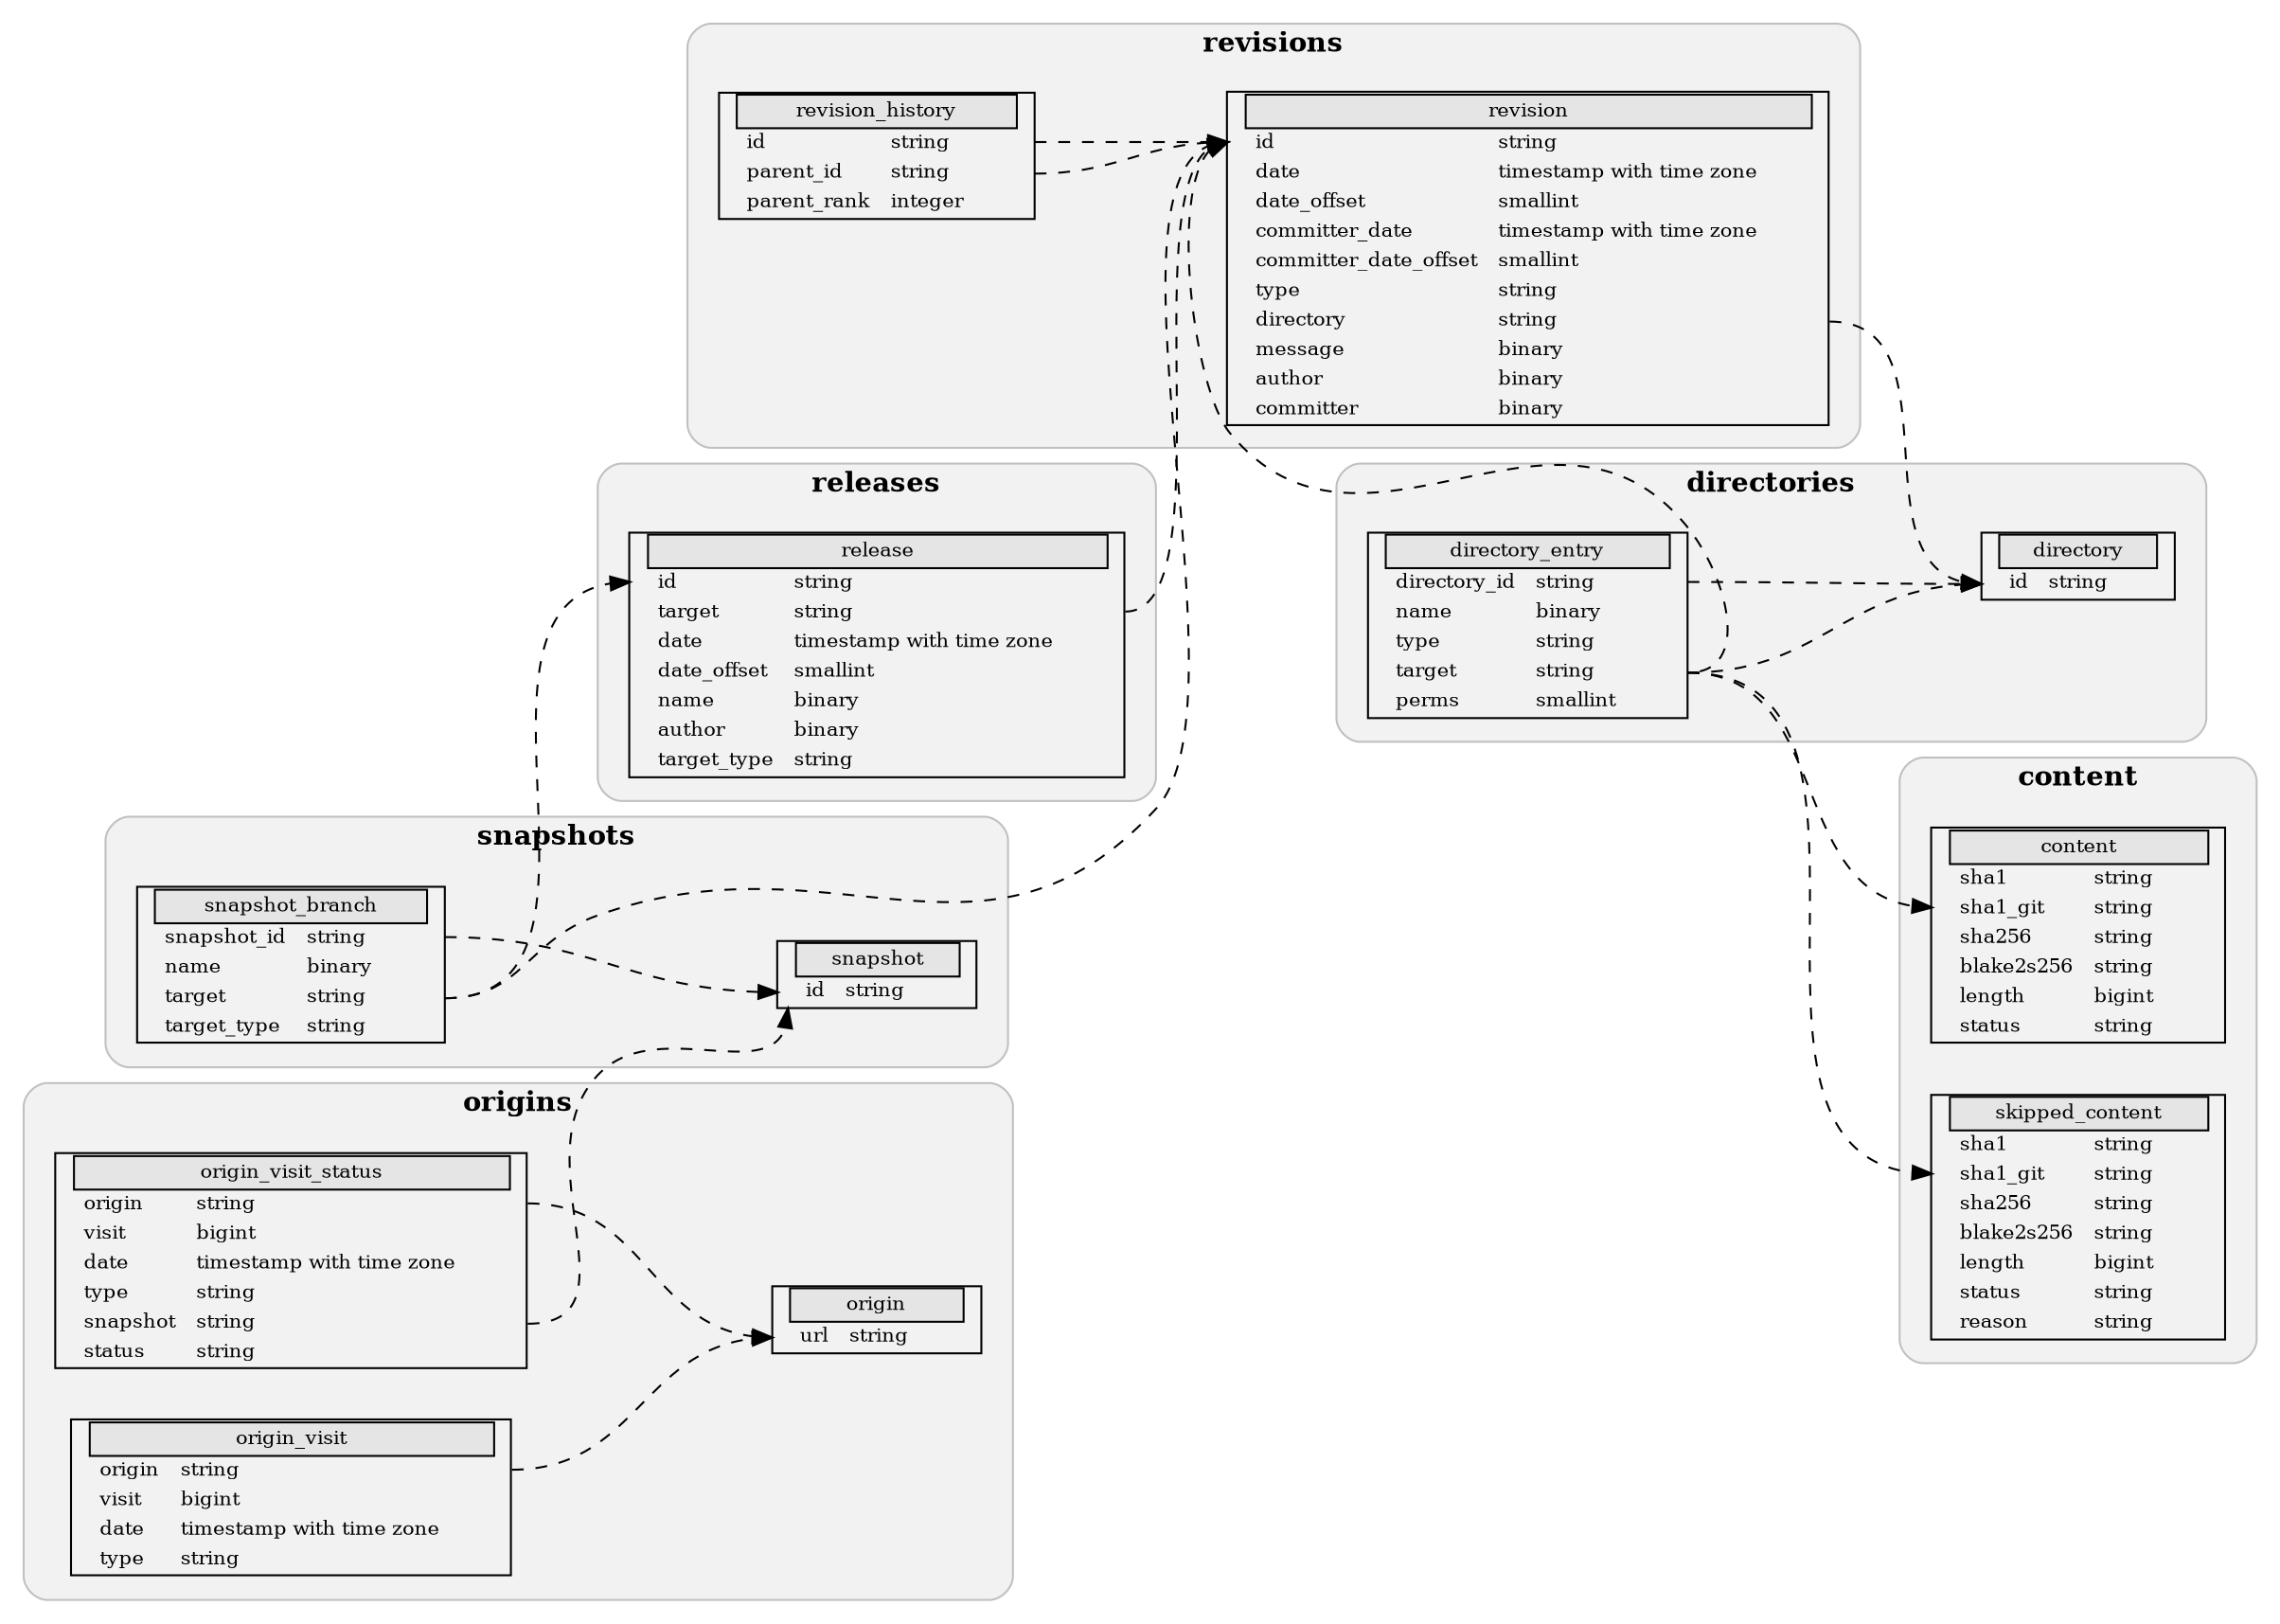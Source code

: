digraph g {
graph [
rankdir = "LR",
concentrate = true,
ratio = auto
];
node [
fontsize = "10",
shape = record
];
edge [
];

"content" [shape = plaintext, label = < <TABLE BORDER="1" CELLBORDER="0" CELLSPACING="0"> <TR ><TD PORT="ltcol0"> </TD> <TD bgcolor="grey90" border="1" COLSPAN="4"> \N </TD> <TD PORT="rtcol0"></TD></TR>  <TR><TD PORT="ltcol1" ></TD><TD align="left" > sha1 </TD><TD align="left" > string </TD><TD align="left" > </TD><TD align="left" >  </TD><TD align="left" PORT="rtcol1"> </TD></TR> <TR><TD PORT="ltcol2" ></TD><TD align="left" > sha1_git </TD><TD align="left" > string </TD><TD align="left" >  </TD><TD align="left" >  </TD><TD align="left" PORT="rtcol2"> </TD></TR> <TR><TD PORT="ltcol3" ></TD><TD align="left" > sha256 </TD><TD align="left" > string </TD><TD align="left" >  </TD><TD align="left" >  </TD><TD align="left" PORT="rtcol3"> </TD></TR> <TR><TD PORT="ltcol4" ></TD><TD align="left" > blake2s256 </TD><TD align="left" > string </TD><TD align="left" >  </TD><TD align="left" >  </TD><TD align="left" PORT="rtcol4"> </TD></TR> <TR><TD PORT="ltcol5" ></TD><TD align="left" > length </TD><TD align="left" > bigint </TD><TD align="left" >  </TD><TD align="left" >  </TD><TD align="left" PORT="rtcol5"> </TD></TR>  <TR><TD PORT="ltcol7" ></TD><TD align="left" > status </TD><TD align="left" > string </TD><TD align="left" >  </TD><TD align="left" >  </TD><TD align="left" PORT="rtcol7"> </TD></TR>  </TABLE>> ];

"skipped_content" [shape = plaintext, label = < <TABLE BORDER="1" CELLBORDER="0" CELLSPACING="0"> <TR ><TD PORT="ltcol0"> </TD> <TD bgcolor="grey90" border="1" COLSPAN="4"> \N </TD> <TD PORT="rtcol0"></TD></TR>  <TR><TD PORT="ltcol1" ></TD><TD align="left" > sha1 </TD><TD align="left" > string </TD><TD align="left" >  </TD><TD align="left" >  </TD><TD align="left" PORT="rtcol1"> </TD></TR> <TR><TD PORT="ltcol2" ></TD><TD align="left" > sha1_git </TD><TD align="left" > string </TD><TD align="left" >  </TD><TD align="left" >  </TD><TD align="left" PORT="rtcol2"> </TD></TR> <TR><TD PORT="ltcol3" ></TD><TD align="left" > sha256 </TD><TD align="left" > string </TD><TD align="left" >  </TD><TD align="left" >  </TD><TD align="left" PORT="rtcol3"> </TD></TR> <TR><TD PORT="ltcol4" ></TD><TD align="left" > blake2s256 </TD><TD align="left" > string </TD><TD align="left" >  </TD><TD align="left" >  </TD><TD align="left" PORT="rtcol4"> </TD></TR> <TR><TD PORT="ltcol5" ></TD><TD align="left" > length </TD><TD align="left" > bigint </TD><TD align="left" >  </TD><TD align="left" >  </TD><TD align="left" PORT="rtcol5"> </TD></TR>  <TR><TD PORT="ltcol7" ></TD><TD align="left" > status </TD><TD align="left" > string </TD><TD align="left" >  </TD><TD align="left" >  </TD><TD align="left" PORT="rtcol7"> </TD></TR> <TR><TD PORT="ltcol8" ></TD><TD align="left" > reason </TD><TD align="left" > string </TD><TD align="left" >  </TD><TD align="left" >  </TD><TD align="left" PORT="rtcol8"> </TD></TR>  </TABLE>> ];

"directory" [shape = plaintext, label = < <TABLE BORDER="1" CELLBORDER="0" CELLSPACING="0"> <TR ><TD PORT="ltcol0"> </TD> <TD bgcolor="grey90" border="1" COLSPAN="4"> \N </TD> <TD PORT="rtcol0"></TD></TR>  <TR><TD PORT="ltcol1" ></TD><TD align="left" > id </TD><TD align="left" > string </TD><TD align="left" > </TD><TD align="left" >  </TD><TD align="left" PORT="rtcol1"> </TD></TR> </TABLE>> ];

"directory_entry" [shape = plaintext, label = < <TABLE BORDER="1" CELLBORDER="0" CELLSPACING="0"> <TR ><TD PORT="ltcol0"> </TD> <TD bgcolor="grey90" border="1" COLSPAN="4"> \N </TD> <TD PORT="rtcol0"></TD></TR>  <TR><TD PORT="ltcol1" ></TD><TD align="left" > directory_id </TD><TD align="left" > string </TD><TD align="left" > </TD><TD align="left" >  </TD><TD align="left" PORT="rtcol1"> </TD></TR><TR><TD PORT="ltcol2" ></TD><TD align="left" > name </TD><TD align="left" > binary </TD><TD align="left" >  </TD><TD align="left" >  </TD><TD align="left" PORT="rtcol2"> </TD></TR><TR><TD PORT="ltcol3" ></TD><TD align="left" > type </TD><TD align="left" > string </TD><TD align="left" >  </TD><TD align="left" >  </TD><TD align="left" PORT="rtcol3"> </TD></TR> <TR><TD PORT="ltcol4" ></TD><TD align="left" > target </TD><TD align="left" > string </TD><TD align="left" >  </TD><TD align="left" >  </TD><TD align="left" PORT="rtcol4"> </TD></TR>  <TR><TD PORT="ltcol5" ></TD><TD align="left" > perms </TD><TD align="left" > smallint </TD><TD align="left" >  </TD><TD align="left" >  </TD><TD align="left" PORT="rtcol5"> </TD></TR> </TABLE>> ];

"origin" [shape = plaintext, label = < <TABLE BORDER="1" CELLBORDER="0" CELLSPACING="0"> <TR ><TD PORT="ltcol0"> </TD> <TD bgcolor="grey90" border="1" COLSPAN="4"> \N </TD> <TD PORT="rtcol0"></TD></TR>    <TR><TD PORT="ltcol1" ></TD><TD align="left" > url </TD><TD align="left" > string </TD><TD align="left" >  </TD><TD align="left" >  </TD><TD align="left" PORT="rtcol1"> </TD></TR> </TABLE>> ];

"origin_visit" [shape = plaintext, label = < <TABLE BORDER="1" CELLBORDER="0" CELLSPACING="0"> <TR ><TD PORT="ltcol0"> </TD> <TD bgcolor="grey90" border="1" COLSPAN="4"> \N </TD> <TD PORT="rtcol0"></TD></TR>  <TR><TD PORT="ltcol1" ></TD><TD align="left" > origin </TD><TD align="left" > string </TD><TD align="left" > </TD><TD align="left" > </TD><TD align="left" PORT="rtcol1"> </TD></TR> <TR><TD PORT="ltcol2" ></TD><TD align="left" > visit </TD><TD align="left" > bigint </TD><TD align="left" > </TD><TD align="left" >  </TD><TD align="left" PORT="rtcol2"> </TD></TR> <TR><TD PORT="ltcol3" ></TD><TD align="left" > date </TD><TD align="left" > timestamp with time zone </TD><TD align="left" >  </TD><TD align="left" >  </TD><TD align="left" PORT="rtcol3"> </TD></TR> <TR><TD PORT="ltcol4" ></TD><TD align="left" > type </TD><TD align="left" > string </TD><TD align="left" >  </TD><TD align="left" >  </TD><TD align="left" PORT="rtcol4"> </TD></TR>    </TABLE>> ];

"origin_visit_status" [shape = plaintext, label = < <TABLE BORDER="1" CELLBORDER="0" CELLSPACING="0"> <TR ><TD PORT="ltcol0"> </TD> <TD bgcolor="grey90" border="1" COLSPAN="4"> \N </TD> <TD PORT="rtcol0"></TD></TR>  <TR><TD PORT="ltcol1" ></TD><TD align="left" > origin </TD><TD align="left" > string </TD><TD align="left" > </TD><TD align="left" > </TD><TD align="left" PORT="rtcol1"> </TD></TR> <TR><TD PORT="ltcol2" ></TD><TD align="left" > visit </TD><TD align="left" > bigint </TD><TD align="left" > </TD><TD align="left" >  </TD><TD align="left" PORT="rtcol2"> </TD></TR> <TR><TD PORT="ltcol3" ></TD><TD align="left" > date </TD><TD align="left" > timestamp with time zone </TD><TD align="left" >  </TD><TD align="left" >  </TD><TD align="left" PORT="rtcol3"> </TD></TR> <TR><TD PORT="ltcol4" ></TD><TD align="left" > type </TD><TD align="left" > string </TD><TD align="left" >  </TD><TD align="left" >  </TD><TD align="left" PORT="rtcol4"> </TD></TR><TR><TD PORT="ltcol5" ></TD><TD align="left" > snapshot </TD><TD align="left" > string </TD><TD align="left" >  </TD><TD align="left" >  </TD><TD align="left" PORT="rtcol5"> </TD></TR> <TR><TD PORT="ltcol6" ></TD><TD align="left" > status </TD><TD align="left" > string </TD><TD align="left" >  </TD><TD align="left" >  </TD><TD align="left" PORT="rtcol6"> </TD></TR>   </TABLE>> ];

"release" [shape = plaintext, label = < <TABLE BORDER="1" CELLBORDER="0" CELLSPACING="0"> <TR ><TD PORT="ltcol0"> </TD> <TD bgcolor="grey90" border="1" COLSPAN="4"> \N </TD> <TD PORT="rtcol0"></TD></TR>  <TR><TD PORT="ltcol1" ></TD><TD align="left" > id </TD><TD align="left" > string </TD><TD align="left" > </TD><TD align="left" >  </TD><TD align="left" PORT="rtcol1"> </TD></TR> <TR><TD PORT="ltcol2" ></TD><TD align="left" > target </TD><TD align="left" > string </TD><TD align="left" >  </TD><TD align="left" >  </TD><TD align="left" PORT="rtcol2"> </TD></TR> <TR><TD PORT="ltcol3" ></TD><TD align="left" > date </TD><TD align="left" > timestamp with time zone </TD><TD align="left" >  </TD><TD align="left" >  </TD><TD align="left" PORT="rtcol3"> </TD></TR> <TR><TD PORT="ltcol4" ></TD><TD align="left" > date_offset </TD><TD align="left" > smallint </TD><TD align="left" >  </TD><TD align="left" >  </TD><TD align="left" PORT="rtcol4"> </TD></TR> <TR><TD PORT="ltcol5" ></TD><TD align="left" > name </TD><TD align="left" > binary </TD><TD align="left" >  </TD><TD align="left" >  </TD><TD align="left" PORT="rtcol5"> </TD></TR>  <TR><TD PORT="ltcol7" ></TD><TD align="left" > author </TD><TD align="left" > binary </TD><TD align="left" >  </TD><TD align="left" > </TD><TD align="left" PORT="rtcol7"> </TD></TR>   <TR><TD PORT="ltcol10" ></TD><TD align="left" > target_type </TD><TD align="left" > string </TD><TD align="left" >  </TD><TD align="left" >  </TD><TD align="left" PORT="rtcol10"> </TD></TR>  </TABLE>> ];

"revision" [shape = plaintext, label = < <TABLE BORDER="1" CELLBORDER="0" CELLSPACING="0"> <TR ><TD PORT="ltcol0"> </TD> <TD bgcolor="grey90" border="1" COLSPAN="4"> \N </TD> <TD PORT="rtcol0"></TD></TR>  <TR><TD PORT="ltcol1" ></TD><TD align="left" > id </TD><TD align="left" > string </TD><TD align="left" > </TD><TD align="left" >  </TD><TD align="left" PORT="rtcol1"> </TD></TR> <TR><TD PORT="ltcol2" ></TD><TD align="left" > date </TD><TD align="left" > timestamp with time zone </TD><TD align="left" >  </TD><TD align="left" >  </TD><TD align="left" PORT="rtcol2"> </TD></TR> <TR><TD PORT="ltcol3" ></TD><TD align="left" > date_offset </TD><TD align="left" > smallint </TD><TD align="left" >  </TD><TD align="left" >  </TD><TD align="left" PORT="rtcol3"> </TD></TR> <TR><TD PORT="ltcol4" ></TD><TD align="left" > committer_date </TD><TD align="left" > timestamp with time zone </TD><TD align="left" >  </TD><TD align="left" >  </TD><TD align="left" PORT="rtcol4"> </TD></TR> <TR><TD PORT="ltcol5" ></TD><TD align="left" > committer_date_offset </TD><TD align="left" > smallint </TD><TD align="left" >  </TD><TD align="left" >  </TD><TD align="left" PORT="rtcol5"> </TD></TR> <TR><TD PORT="ltcol6" ></TD><TD align="left" > type </TD><TD align="left" > string </TD><TD align="left" >  </TD><TD align="left" >  </TD><TD align="left" PORT="rtcol6"> </TD></TR> <TR><TD PORT="ltcol7" ></TD><TD align="left" > directory </TD><TD align="left" > string </TD><TD align="left" >  </TD><TD align="left" >  </TD><TD align="left" PORT="rtcol7"> </TD></TR> <TR><TD PORT="ltcol8" ></TD><TD align="left" > message </TD><TD align="left" > binary </TD><TD align="left" >  </TD><TD align="left" >  </TD><TD align="left" PORT="rtcol8"> </TD></TR> <TR><TD PORT="ltcol9" ></TD><TD align="left" > author </TD><TD align="left" > binary </TD><TD align="left" >  </TD><TD align="left" > </TD><TD align="left" PORT="rtcol9"> </TD></TR> <TR><TD PORT="ltcol10" ></TD><TD align="left" > committer </TD><TD align="left" > binary </TD><TD align="left" >  </TD><TD align="left" > </TD><TD align="left" PORT="rtcol10"> </TD></TR> </TABLE>> ];

"revision_history" [shape = plaintext, label = < <TABLE BORDER="1" CELLBORDER="0" CELLSPACING="0"> <TR ><TD PORT="ltcol0"> </TD> <TD bgcolor="grey90" border="1" COLSPAN="4"> \N </TD> <TD PORT="rtcol0"></TD></TR>  <TR><TD PORT="ltcol1" ></TD><TD align="left" > id </TD><TD align="left" > string </TD><TD align="left" > </TD><TD align="left" > </TD><TD align="left" PORT="rtcol1"> </TD></TR> <TR><TD PORT="ltcol2" ></TD><TD align="left" > parent_id </TD><TD align="left" > string </TD><TD align="left" >  </TD><TD align="left" >  </TD><TD align="left" PORT="rtcol2"> </TD></TR> <TR><TD PORT="ltcol3" ></TD><TD align="left" > parent_rank </TD><TD align="left" > integer </TD><TD align="left" > </TD><TD align="left" >  </TD><TD align="left" PORT="rtcol3"> </TD></TR> </TABLE>> ];


"snapshot" [shape = plaintext, label = < <TABLE BORDER="1" CELLBORDER="0" CELLSPACING="0"> <TR ><TD PORT="ltcol0"> </TD> <TD bgcolor="grey90" border="1" COLSPAN="4"> \N </TD> <TD PORT="rtcol0"></TD></TR>   <TR><TD PORT="ltcol1" ></TD><TD align="left" > id </TD><TD align="left" > string </TD><TD align="left" >  </TD><TD align="left" >  </TD><TD align="left" PORT="rtcol1"> </TD></TR> </TABLE>> ];

"snapshot_branch" [shape = plaintext, label = < <TABLE BORDER="1" CELLBORDER="0" CELLSPACING="0"> <TR ><TD PORT="ltcol0"> </TD> <TD bgcolor="grey90" border="1" COLSPAN="4"> \N </TD> <TD PORT="rtcol0"></TD></TR>  <TR><TD PORT="ltcol1" ></TD><TD align="left" > snapshot_id </TD><TD align="left" > string </TD><TD align="left" > </TD><TD align="left" >  </TD><TD align="left" PORT="rtcol1"> </TD></TR> <TR><TD PORT="ltcol2" ></TD><TD align="left" > name </TD><TD align="left" > binary </TD><TD align="left" >  </TD><TD align="left" >  </TD><TD align="left" PORT="rtcol2"> </TD></TR> <TR><TD PORT="ltcol3" ></TD><TD align="left" > target </TD><TD align="left" > string </TD><TD align="left" >  </TD><TD align="left" >  </TD><TD align="left" PORT="rtcol3"> </TD></TR> <TR><TD PORT="ltcol4" ></TD><TD align="left" > target_type </TD><TD align="left" > string </TD><TD align="left" >  </TD><TD align="left" >  </TD><TD align="left" PORT="rtcol4"> </TD></TR> </TABLE>> ];

subgraph "logical_grouping" {
	style = rounded;
	bgcolor = gray95;
	color = gray;

	subgraph cluster_content {
		label = <<b>content</b>>;
		content;
		skipped_content;
	}

	subgraph cluster_directory {
		label = <<b>directories</b>>;
		directory;
		directory_entry;
	}

	subgraph cluster_revision {
		label = <<b>revisions</b>>;
		revision;
		revision_history;
	}

	subgraph cluster_release {
		label = <<b>releases</b>>;
		release;
	}

	subgraph cluster_snapshots {
		label = <<b>snapshots</b>>;
		snapshot;
		snapshot_branch;
	}

	subgraph cluster_origins {
		label = <<b>origins</b>>;
		origin;
		origin_visit;
		origin_visit_status;
	}

	{
		edge [style = dashed];

		# "rtcolN" identifies the N-th row (1-based) in a table, as a source
		# "ltcolN" identifies the N-th row (1-based) in a table, as a destination
		"snapshot_branch":rtcol3 -> "release":ltcol1;
		"snapshot_branch":rtcol3 -> "revision":ltcol1;
		# "snapshot_branch":rtcol3 -> "directory":ltcol1;
		# "snapshot_branch":rtcol3 -> "content":ltcol2;

		"directory_entry":rtcol1 -> "directory":ltcol1;

		"directory_entry":rtcol4 -> "directory":ltcol1;
		"directory_entry":rtcol4 -> "content":ltcol2;
		"directory_entry":rtcol4 -> "skipped_content":ltcol2;
		"directory_entry":rtcol4 -> "revision":ltcol1;

		"release":rtcol2 -> "revision":ltcol1;
		"revision":rtcol7 -> "directory":ltcol1;
		"revision_history":rtcol2 -> "revision":ltcol1;

        "origin_visit":rtcol1 -> "origin":ltcol1;
        "origin_visit_status":rtcol1 -> "origin":ltcol1;
        "revision_history":rtcol1 -> "revision":ltcol1;
        "origin_visit_status":rtcol5 -> "snapshot":ltcol1;
        "snapshot_branch":rtcol1 -> "snapshot":ltcol1;

	}
}
}
